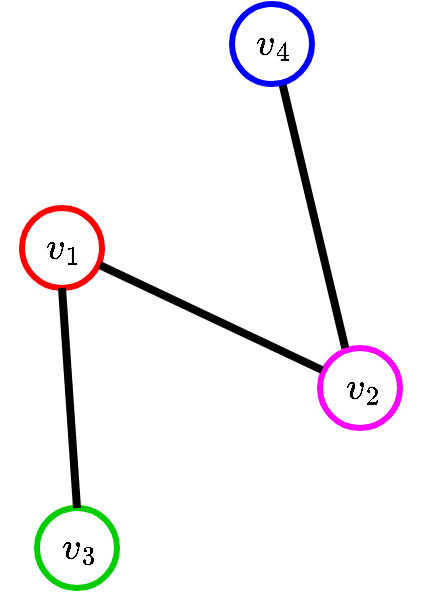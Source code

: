 <mxfile version="14.7.6" type="github"><diagram id="-FtAHJ9P-sdp3zE0JT75" name="Page-1"><mxGraphModel dx="946" dy="557" grid="1" gridSize="10" guides="1" tooltips="1" connect="1" arrows="1" fold="1" page="1" pageScale="1" pageWidth="827" pageHeight="1169" math="1" shadow="0"><root><mxCell id="0"/><mxCell id="1" parent="0"/><mxCell id="G8CmpLTG7PezTTNGbJjP-2" value="" style="ellipse;whiteSpace=wrap;html=1;aspect=fixed;fillColor=none;strokeWidth=3;strokeColor=#FF00FF;" parent="1" vertex="1"><mxGeometry x="349" y="220" width="40" height="40" as="geometry"/></mxCell><mxCell id="G8CmpLTG7PezTTNGbJjP-1" value="$$v_2$$" style="text;html=1;fillColor=none;align=center;verticalAlign=middle;whiteSpace=wrap;rounded=0;fontStyle=1;fontSize=16;strokeWidth=4;" parent="1" vertex="1"><mxGeometry x="357.5" y="230" width="25" height="20" as="geometry"/></mxCell><mxCell id="G8CmpLTG7PezTTNGbJjP-11" value="" style="ellipse;whiteSpace=wrap;html=1;aspect=fixed;fillColor=none;strokeWidth=3;strokeColor=#00CC00;" parent="1" vertex="1"><mxGeometry x="207.5" y="300" width="40" height="40" as="geometry"/></mxCell><mxCell id="svUJg7d3blPPpCR50bcF-1" value="" style="ellipse;whiteSpace=wrap;html=1;aspect=fixed;fillColor=none;strokeWidth=3;strokeColor=#FF0000;" parent="1" vertex="1"><mxGeometry x="200" y="150" width="40" height="40" as="geometry"/></mxCell><mxCell id="svUJg7d3blPPpCR50bcF-3" value="" style="endArrow=none;html=1;strokeWidth=4;entryX=0.022;entryY=0.263;entryDx=0;entryDy=0;entryPerimeter=0;exitX=0.973;exitY=0.715;exitDx=0;exitDy=0;exitPerimeter=0;" parent="1" source="svUJg7d3blPPpCR50bcF-1" target="G8CmpLTG7PezTTNGbJjP-2" edge="1"><mxGeometry width="50" height="50" relative="1" as="geometry"><mxPoint x="240" y="180" as="sourcePoint"/><mxPoint x="350" y="230" as="targetPoint"/><Array as="points"><mxPoint x="350" y="231"/></Array></mxGeometry></mxCell><mxCell id="svUJg7d3blPPpCR50bcF-4" value="$$v_1$$" style="text;html=1;fillColor=none;align=center;verticalAlign=middle;whiteSpace=wrap;rounded=0;fontStyle=1;fontSize=16;strokeWidth=4;" parent="1" vertex="1"><mxGeometry x="207.5" y="160" width="25" height="20" as="geometry"/></mxCell><mxCell id="G8CmpLTG7PezTTNGbJjP-7" value="" style="endArrow=none;html=1;fontSize=16;strokeWidth=4;entryX=0.5;entryY=1;entryDx=0;entryDy=0;exitX=0.5;exitY=0;exitDx=0;exitDy=0;" parent="1" source="G8CmpLTG7PezTTNGbJjP-11" target="svUJg7d3blPPpCR50bcF-1" edge="1"><mxGeometry width="50" height="50" relative="1" as="geometry"><mxPoint x="227.3" y="270" as="sourcePoint"/><mxPoint x="227.3" y="200" as="targetPoint"/></mxGeometry></mxCell><mxCell id="G8CmpLTG7PezTTNGbJjP-10" value="$$v_3$$" style="text;html=1;fillColor=none;align=center;verticalAlign=middle;whiteSpace=wrap;rounded=0;fontStyle=1;fontSize=16;strokeWidth=4;" parent="1" vertex="1"><mxGeometry x="216" y="310" width="25" height="20" as="geometry"/></mxCell><mxCell id="bW7ixlYIFdWu32P9vIe1-1" value="" style="endArrow=none;html=1;strokeWidth=4;entryX=0.022;entryY=0.263;entryDx=0;entryDy=0;entryPerimeter=0;" parent="1" edge="1"><mxGeometry width="50" height="50" relative="1" as="geometry"><mxPoint x="330" y="87" as="sourcePoint"/><mxPoint x="361.5" y="219.52" as="targetPoint"/><Array as="points"><mxPoint x="361.62" y="220"/></Array></mxGeometry></mxCell><mxCell id="bW7ixlYIFdWu32P9vIe1-2" value="" style="ellipse;whiteSpace=wrap;html=1;aspect=fixed;fillColor=none;strokeWidth=3;strokeColor=#0000FF;" parent="1" vertex="1"><mxGeometry x="305" y="48" width="40" height="40" as="geometry"/></mxCell><mxCell id="bW7ixlYIFdWu32P9vIe1-3" value="$$v_4$$" style="text;html=1;fillColor=none;align=center;verticalAlign=middle;whiteSpace=wrap;rounded=0;fontStyle=1;fontSize=16;strokeWidth=4;" parent="1" vertex="1"><mxGeometry x="312.5" y="58" width="25" height="20" as="geometry"/></mxCell></root></mxGraphModel></diagram></mxfile>